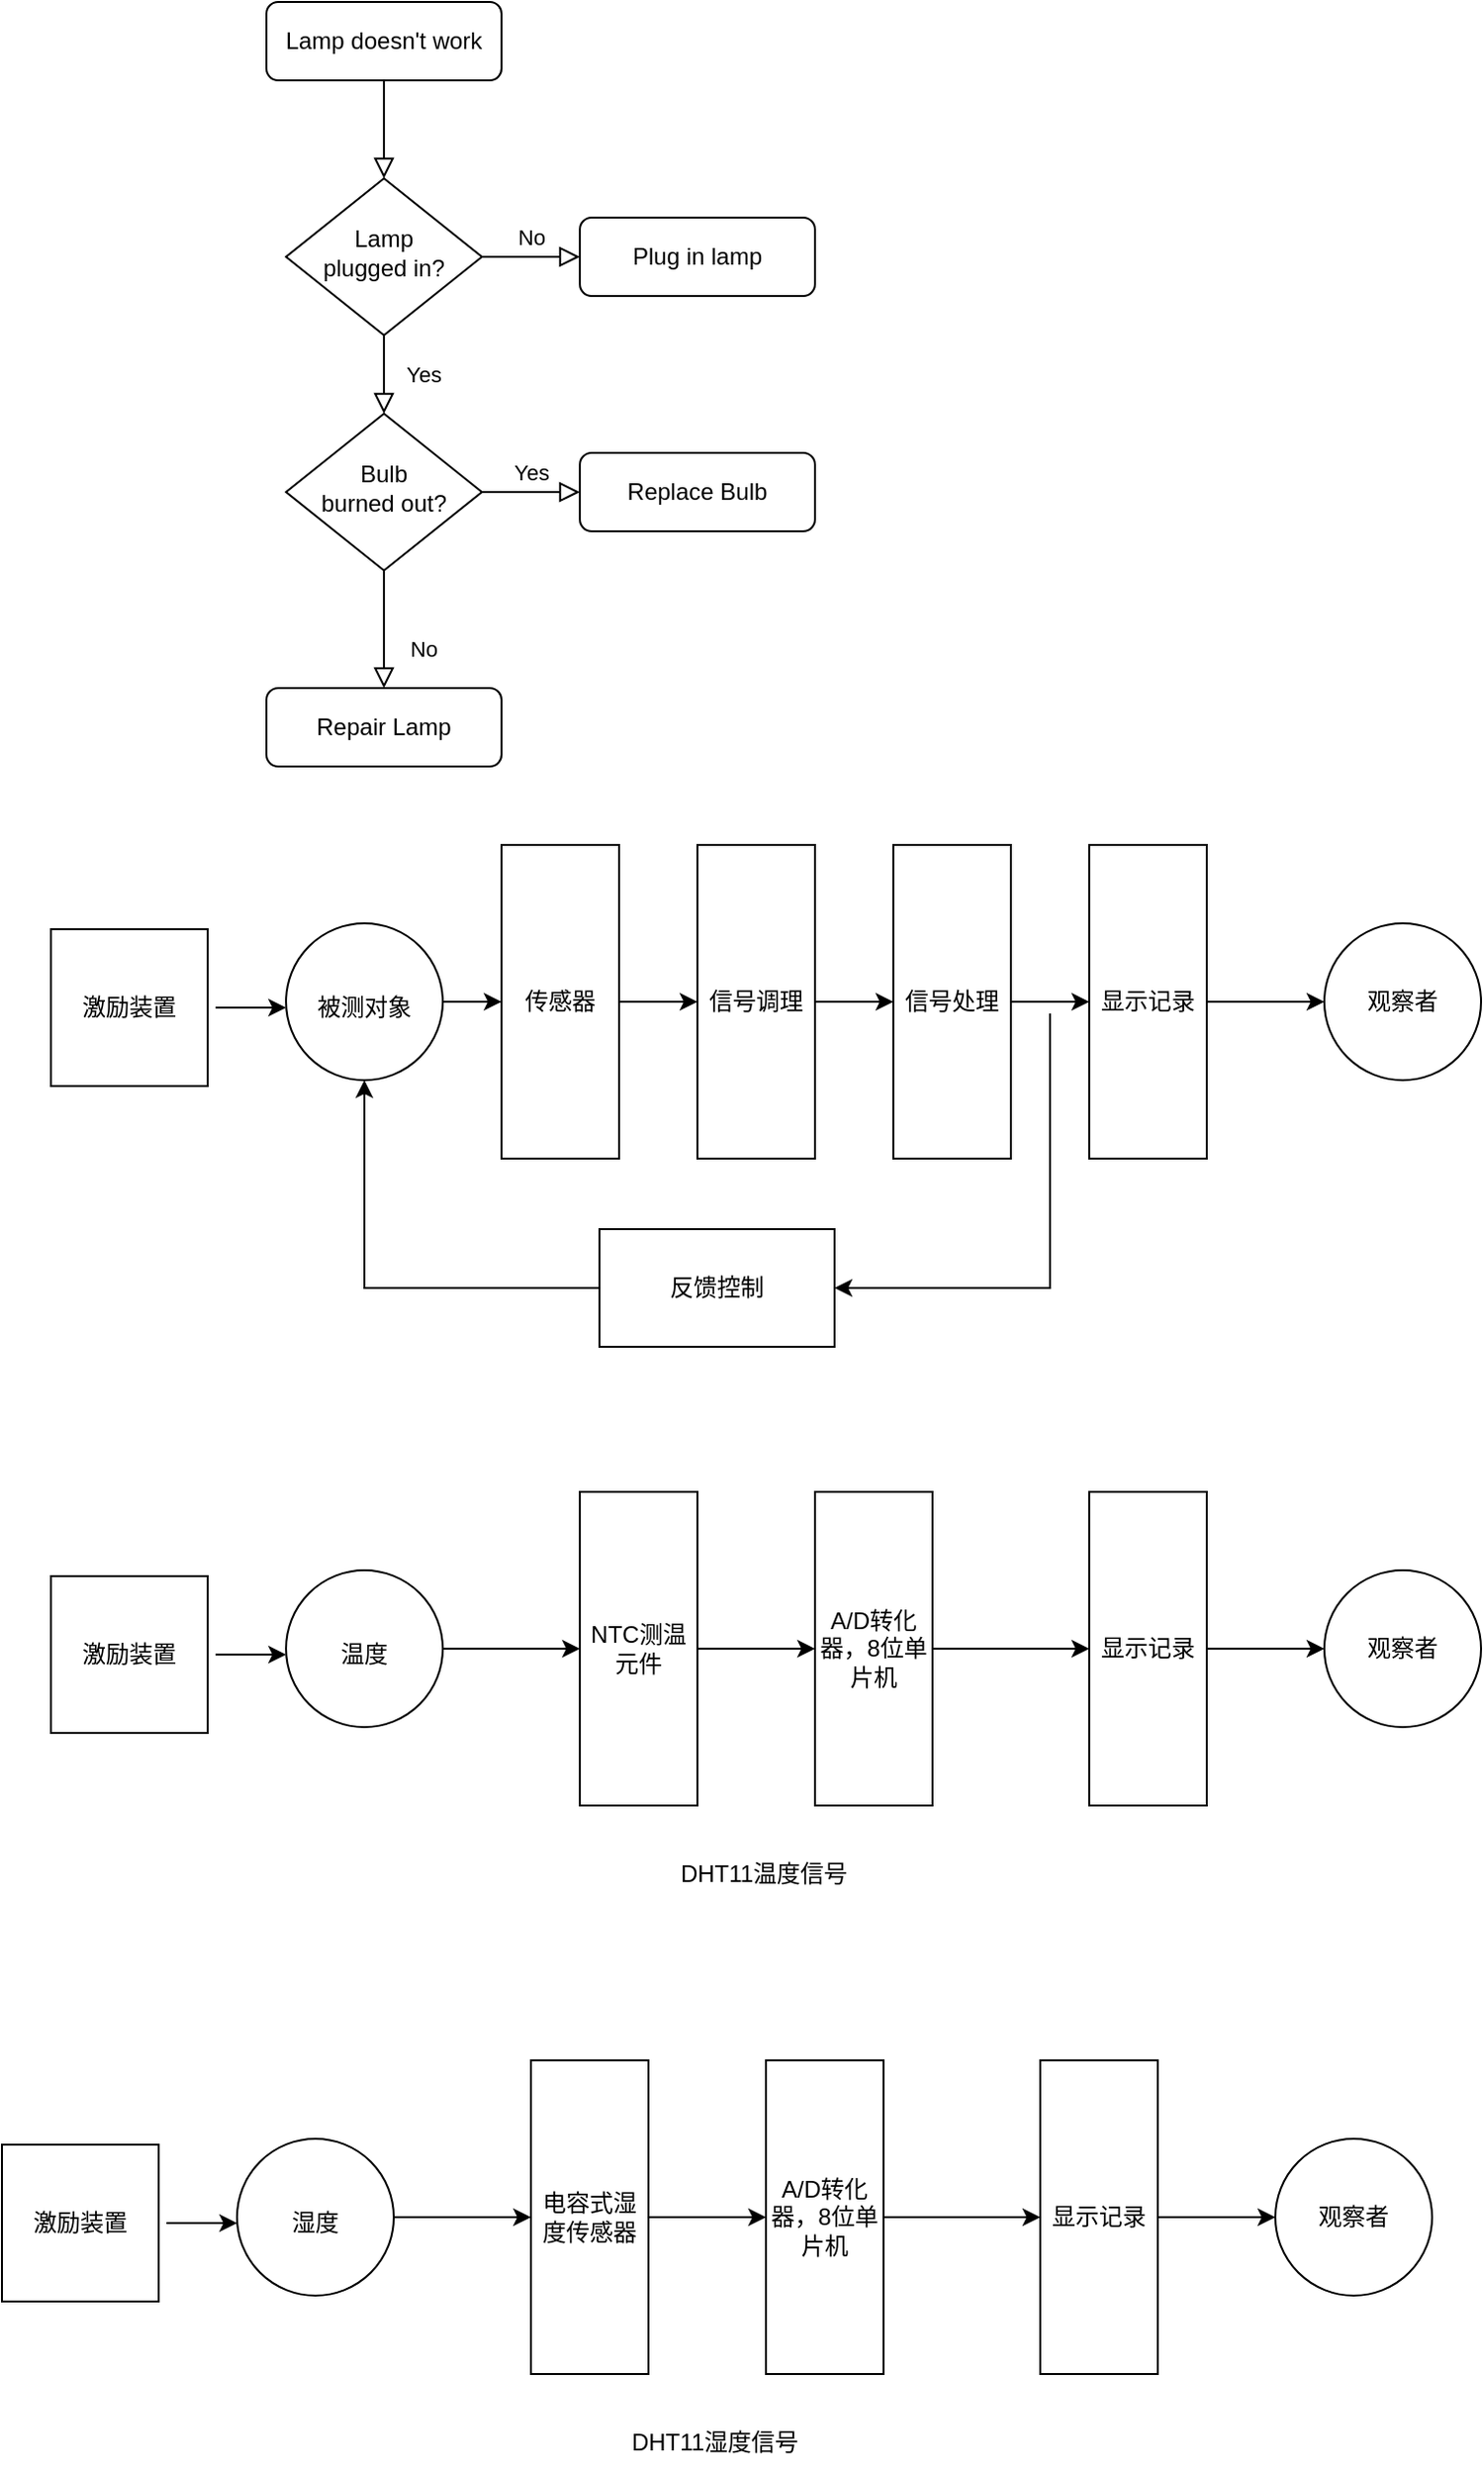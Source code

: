 <mxfile version="21.3.5" type="github">
  <diagram id="C5RBs43oDa-KdzZeNtuy" name="Page-1">
    <mxGraphModel dx="1008" dy="627" grid="1" gridSize="10" guides="1" tooltips="1" connect="1" arrows="1" fold="1" page="1" pageScale="1" pageWidth="827" pageHeight="1169" math="0" shadow="0">
      <root>
        <mxCell id="WIyWlLk6GJQsqaUBKTNV-0" />
        <mxCell id="WIyWlLk6GJQsqaUBKTNV-1" parent="WIyWlLk6GJQsqaUBKTNV-0" />
        <mxCell id="WIyWlLk6GJQsqaUBKTNV-2" value="" style="rounded=0;html=1;jettySize=auto;orthogonalLoop=1;fontSize=11;endArrow=block;endFill=0;endSize=8;strokeWidth=1;shadow=0;labelBackgroundColor=none;edgeStyle=orthogonalEdgeStyle;" parent="WIyWlLk6GJQsqaUBKTNV-1" source="WIyWlLk6GJQsqaUBKTNV-3" target="WIyWlLk6GJQsqaUBKTNV-6" edge="1">
          <mxGeometry relative="1" as="geometry" />
        </mxCell>
        <mxCell id="WIyWlLk6GJQsqaUBKTNV-3" value="Lamp doesn&#39;t work" style="rounded=1;whiteSpace=wrap;html=1;fontSize=12;glass=0;strokeWidth=1;shadow=0;" parent="WIyWlLk6GJQsqaUBKTNV-1" vertex="1">
          <mxGeometry x="160" y="80" width="120" height="40" as="geometry" />
        </mxCell>
        <mxCell id="WIyWlLk6GJQsqaUBKTNV-4" value="Yes" style="rounded=0;html=1;jettySize=auto;orthogonalLoop=1;fontSize=11;endArrow=block;endFill=0;endSize=8;strokeWidth=1;shadow=0;labelBackgroundColor=none;edgeStyle=orthogonalEdgeStyle;" parent="WIyWlLk6GJQsqaUBKTNV-1" source="WIyWlLk6GJQsqaUBKTNV-6" target="WIyWlLk6GJQsqaUBKTNV-10" edge="1">
          <mxGeometry y="20" relative="1" as="geometry">
            <mxPoint as="offset" />
          </mxGeometry>
        </mxCell>
        <mxCell id="WIyWlLk6GJQsqaUBKTNV-5" value="No" style="edgeStyle=orthogonalEdgeStyle;rounded=0;html=1;jettySize=auto;orthogonalLoop=1;fontSize=11;endArrow=block;endFill=0;endSize=8;strokeWidth=1;shadow=0;labelBackgroundColor=none;" parent="WIyWlLk6GJQsqaUBKTNV-1" source="WIyWlLk6GJQsqaUBKTNV-6" target="WIyWlLk6GJQsqaUBKTNV-7" edge="1">
          <mxGeometry y="10" relative="1" as="geometry">
            <mxPoint as="offset" />
          </mxGeometry>
        </mxCell>
        <mxCell id="WIyWlLk6GJQsqaUBKTNV-6" value="Lamp&lt;br&gt;plugged in?" style="rhombus;whiteSpace=wrap;html=1;shadow=0;fontFamily=Helvetica;fontSize=12;align=center;strokeWidth=1;spacing=6;spacingTop=-4;" parent="WIyWlLk6GJQsqaUBKTNV-1" vertex="1">
          <mxGeometry x="170" y="170" width="100" height="80" as="geometry" />
        </mxCell>
        <mxCell id="WIyWlLk6GJQsqaUBKTNV-7" value="Plug in lamp" style="rounded=1;whiteSpace=wrap;html=1;fontSize=12;glass=0;strokeWidth=1;shadow=0;" parent="WIyWlLk6GJQsqaUBKTNV-1" vertex="1">
          <mxGeometry x="320" y="190" width="120" height="40" as="geometry" />
        </mxCell>
        <mxCell id="WIyWlLk6GJQsqaUBKTNV-8" value="No" style="rounded=0;html=1;jettySize=auto;orthogonalLoop=1;fontSize=11;endArrow=block;endFill=0;endSize=8;strokeWidth=1;shadow=0;labelBackgroundColor=none;edgeStyle=orthogonalEdgeStyle;" parent="WIyWlLk6GJQsqaUBKTNV-1" source="WIyWlLk6GJQsqaUBKTNV-10" target="WIyWlLk6GJQsqaUBKTNV-11" edge="1">
          <mxGeometry x="0.333" y="20" relative="1" as="geometry">
            <mxPoint as="offset" />
          </mxGeometry>
        </mxCell>
        <mxCell id="WIyWlLk6GJQsqaUBKTNV-9" value="Yes" style="edgeStyle=orthogonalEdgeStyle;rounded=0;html=1;jettySize=auto;orthogonalLoop=1;fontSize=11;endArrow=block;endFill=0;endSize=8;strokeWidth=1;shadow=0;labelBackgroundColor=none;" parent="WIyWlLk6GJQsqaUBKTNV-1" source="WIyWlLk6GJQsqaUBKTNV-10" target="WIyWlLk6GJQsqaUBKTNV-12" edge="1">
          <mxGeometry y="10" relative="1" as="geometry">
            <mxPoint as="offset" />
          </mxGeometry>
        </mxCell>
        <mxCell id="WIyWlLk6GJQsqaUBKTNV-10" value="Bulb&lt;br&gt;burned out?" style="rhombus;whiteSpace=wrap;html=1;shadow=0;fontFamily=Helvetica;fontSize=12;align=center;strokeWidth=1;spacing=6;spacingTop=-4;" parent="WIyWlLk6GJQsqaUBKTNV-1" vertex="1">
          <mxGeometry x="170" y="290" width="100" height="80" as="geometry" />
        </mxCell>
        <mxCell id="WIyWlLk6GJQsqaUBKTNV-11" value="Repair Lamp" style="rounded=1;whiteSpace=wrap;html=1;fontSize=12;glass=0;strokeWidth=1;shadow=0;" parent="WIyWlLk6GJQsqaUBKTNV-1" vertex="1">
          <mxGeometry x="160" y="430" width="120" height="40" as="geometry" />
        </mxCell>
        <mxCell id="WIyWlLk6GJQsqaUBKTNV-12" value="Replace Bulb" style="rounded=1;whiteSpace=wrap;html=1;fontSize=12;glass=0;strokeWidth=1;shadow=0;" parent="WIyWlLk6GJQsqaUBKTNV-1" vertex="1">
          <mxGeometry x="320" y="310" width="120" height="40" as="geometry" />
        </mxCell>
        <mxCell id="-HxbZMImdyqd8_ke8Tiw-6" value="" style="endArrow=classic;html=1;rounded=0;exitX=1;exitY=0.5;exitDx=0;exitDy=0;" edge="1" parent="WIyWlLk6GJQsqaUBKTNV-1">
          <mxGeometry width="50" height="50" relative="1" as="geometry">
            <mxPoint x="134" y="593" as="sourcePoint" />
            <mxPoint x="170" y="593" as="targetPoint" />
          </mxGeometry>
        </mxCell>
        <mxCell id="-HxbZMImdyqd8_ke8Tiw-7" value="" style="ellipse;whiteSpace=wrap;html=1;aspect=fixed;" vertex="1" parent="WIyWlLk6GJQsqaUBKTNV-1">
          <mxGeometry x="170" y="550" width="80" height="80" as="geometry" />
        </mxCell>
        <mxCell id="-HxbZMImdyqd8_ke8Tiw-8" value="被测对象" style="text;html=1;strokeColor=none;fillColor=none;align=center;verticalAlign=middle;whiteSpace=wrap;rounded=0;" vertex="1" parent="WIyWlLk6GJQsqaUBKTNV-1">
          <mxGeometry x="180" y="578" width="60" height="30" as="geometry" />
        </mxCell>
        <mxCell id="-HxbZMImdyqd8_ke8Tiw-11" value="激励装置" style="whiteSpace=wrap;html=1;aspect=fixed;" vertex="1" parent="WIyWlLk6GJQsqaUBKTNV-1">
          <mxGeometry x="50" y="553" width="80" height="80" as="geometry" />
        </mxCell>
        <mxCell id="-HxbZMImdyqd8_ke8Tiw-12" value="传感器" style="rounded=0;whiteSpace=wrap;html=1;" vertex="1" parent="WIyWlLk6GJQsqaUBKTNV-1">
          <mxGeometry x="280" y="510" width="60" height="160" as="geometry" />
        </mxCell>
        <mxCell id="-HxbZMImdyqd8_ke8Tiw-13" value="" style="endArrow=classic;html=1;rounded=0;exitX=1;exitY=0.5;exitDx=0;exitDy=0;entryX=0;entryY=0.5;entryDx=0;entryDy=0;" edge="1" parent="WIyWlLk6GJQsqaUBKTNV-1" source="-HxbZMImdyqd8_ke8Tiw-7" target="-HxbZMImdyqd8_ke8Tiw-12">
          <mxGeometry width="50" height="50" relative="1" as="geometry">
            <mxPoint x="400" y="516" as="sourcePoint" />
            <mxPoint x="450" y="466" as="targetPoint" />
          </mxGeometry>
        </mxCell>
        <mxCell id="-HxbZMImdyqd8_ke8Tiw-20" value="信号调理" style="rounded=0;whiteSpace=wrap;html=1;" vertex="1" parent="WIyWlLk6GJQsqaUBKTNV-1">
          <mxGeometry x="380" y="510" width="60" height="160" as="geometry" />
        </mxCell>
        <mxCell id="-HxbZMImdyqd8_ke8Tiw-21" value="信号处理" style="rounded=0;whiteSpace=wrap;html=1;" vertex="1" parent="WIyWlLk6GJQsqaUBKTNV-1">
          <mxGeometry x="480" y="510" width="60" height="160" as="geometry" />
        </mxCell>
        <mxCell id="-HxbZMImdyqd8_ke8Tiw-22" value="显示记录" style="rounded=0;whiteSpace=wrap;html=1;" vertex="1" parent="WIyWlLk6GJQsqaUBKTNV-1">
          <mxGeometry x="580" y="510" width="60" height="160" as="geometry" />
        </mxCell>
        <mxCell id="-HxbZMImdyqd8_ke8Tiw-23" value="观察者" style="ellipse;whiteSpace=wrap;html=1;aspect=fixed;" vertex="1" parent="WIyWlLk6GJQsqaUBKTNV-1">
          <mxGeometry x="700" y="550" width="80" height="80" as="geometry" />
        </mxCell>
        <mxCell id="-HxbZMImdyqd8_ke8Tiw-24" value="" style="endArrow=classic;html=1;rounded=0;exitX=1;exitY=0.5;exitDx=0;exitDy=0;entryX=0;entryY=0.5;entryDx=0;entryDy=0;" edge="1" parent="WIyWlLk6GJQsqaUBKTNV-1" source="-HxbZMImdyqd8_ke8Tiw-12" target="-HxbZMImdyqd8_ke8Tiw-20">
          <mxGeometry width="50" height="50" relative="1" as="geometry">
            <mxPoint x="400" y="516" as="sourcePoint" />
            <mxPoint x="450" y="466" as="targetPoint" />
          </mxGeometry>
        </mxCell>
        <mxCell id="-HxbZMImdyqd8_ke8Tiw-25" value="" style="endArrow=classic;html=1;rounded=0;exitX=1;exitY=0.5;exitDx=0;exitDy=0;entryX=0;entryY=0.5;entryDx=0;entryDy=0;" edge="1" parent="WIyWlLk6GJQsqaUBKTNV-1" source="-HxbZMImdyqd8_ke8Tiw-20" target="-HxbZMImdyqd8_ke8Tiw-21">
          <mxGeometry width="50" height="50" relative="1" as="geometry">
            <mxPoint x="400" y="516" as="sourcePoint" />
            <mxPoint x="450" y="466" as="targetPoint" />
          </mxGeometry>
        </mxCell>
        <mxCell id="-HxbZMImdyqd8_ke8Tiw-26" value="" style="endArrow=classic;html=1;rounded=0;exitX=1;exitY=0.5;exitDx=0;exitDy=0;entryX=0;entryY=0.5;entryDx=0;entryDy=0;" edge="1" parent="WIyWlLk6GJQsqaUBKTNV-1" source="-HxbZMImdyqd8_ke8Tiw-21" target="-HxbZMImdyqd8_ke8Tiw-22">
          <mxGeometry width="50" height="50" relative="1" as="geometry">
            <mxPoint x="400" y="516" as="sourcePoint" />
            <mxPoint x="450" y="466" as="targetPoint" />
          </mxGeometry>
        </mxCell>
        <mxCell id="-HxbZMImdyqd8_ke8Tiw-28" value="" style="endArrow=classic;html=1;rounded=0;exitX=1;exitY=0.5;exitDx=0;exitDy=0;entryX=0;entryY=0.5;entryDx=0;entryDy=0;" edge="1" parent="WIyWlLk6GJQsqaUBKTNV-1" source="-HxbZMImdyqd8_ke8Tiw-22" target="-HxbZMImdyqd8_ke8Tiw-23">
          <mxGeometry width="50" height="50" relative="1" as="geometry">
            <mxPoint x="670" y="486" as="sourcePoint" />
            <mxPoint x="720" y="436" as="targetPoint" />
          </mxGeometry>
        </mxCell>
        <mxCell id="-HxbZMImdyqd8_ke8Tiw-29" value="" style="endArrow=classic;html=1;rounded=0;" edge="1" parent="WIyWlLk6GJQsqaUBKTNV-1" target="-HxbZMImdyqd8_ke8Tiw-30">
          <mxGeometry width="50" height="50" relative="1" as="geometry">
            <mxPoint x="560" y="596" as="sourcePoint" />
            <mxPoint x="680" y="866" as="targetPoint" />
            <Array as="points">
              <mxPoint x="560" y="736" />
            </Array>
          </mxGeometry>
        </mxCell>
        <mxCell id="-HxbZMImdyqd8_ke8Tiw-30" value="反馈控制" style="rounded=0;whiteSpace=wrap;html=1;" vertex="1" parent="WIyWlLk6GJQsqaUBKTNV-1">
          <mxGeometry x="330" y="706" width="120" height="60" as="geometry" />
        </mxCell>
        <mxCell id="-HxbZMImdyqd8_ke8Tiw-31" style="edgeStyle=orthogonalEdgeStyle;rounded=0;orthogonalLoop=1;jettySize=auto;html=1;exitX=0.5;exitY=1;exitDx=0;exitDy=0;" edge="1" parent="WIyWlLk6GJQsqaUBKTNV-1" source="-HxbZMImdyqd8_ke8Tiw-30" target="-HxbZMImdyqd8_ke8Tiw-30">
          <mxGeometry relative="1" as="geometry" />
        </mxCell>
        <mxCell id="-HxbZMImdyqd8_ke8Tiw-33" value="" style="endArrow=classic;html=1;rounded=0;exitX=0;exitY=0.5;exitDx=0;exitDy=0;entryX=0.5;entryY=1;entryDx=0;entryDy=0;" edge="1" parent="WIyWlLk6GJQsqaUBKTNV-1" source="-HxbZMImdyqd8_ke8Tiw-30" target="-HxbZMImdyqd8_ke8Tiw-7">
          <mxGeometry width="50" height="50" relative="1" as="geometry">
            <mxPoint x="400" y="816" as="sourcePoint" />
            <mxPoint x="450" y="766" as="targetPoint" />
            <Array as="points">
              <mxPoint x="210" y="736" />
            </Array>
          </mxGeometry>
        </mxCell>
        <mxCell id="-HxbZMImdyqd8_ke8Tiw-34" value="" style="endArrow=classic;html=1;rounded=0;exitX=1;exitY=0.5;exitDx=0;exitDy=0;" edge="1" parent="WIyWlLk6GJQsqaUBKTNV-1">
          <mxGeometry width="50" height="50" relative="1" as="geometry">
            <mxPoint x="134" y="923" as="sourcePoint" />
            <mxPoint x="170" y="923" as="targetPoint" />
          </mxGeometry>
        </mxCell>
        <mxCell id="-HxbZMImdyqd8_ke8Tiw-35" value="" style="ellipse;whiteSpace=wrap;html=1;aspect=fixed;" vertex="1" parent="WIyWlLk6GJQsqaUBKTNV-1">
          <mxGeometry x="170" y="880" width="80" height="80" as="geometry" />
        </mxCell>
        <mxCell id="-HxbZMImdyqd8_ke8Tiw-36" value="温度" style="text;html=1;strokeColor=none;fillColor=none;align=center;verticalAlign=middle;whiteSpace=wrap;rounded=0;" vertex="1" parent="WIyWlLk6GJQsqaUBKTNV-1">
          <mxGeometry x="180" y="908" width="60" height="30" as="geometry" />
        </mxCell>
        <mxCell id="-HxbZMImdyqd8_ke8Tiw-37" value="激励装置" style="whiteSpace=wrap;html=1;aspect=fixed;" vertex="1" parent="WIyWlLk6GJQsqaUBKTNV-1">
          <mxGeometry x="50" y="883" width="80" height="80" as="geometry" />
        </mxCell>
        <mxCell id="-HxbZMImdyqd8_ke8Tiw-38" value="NTC测温元件" style="rounded=0;whiteSpace=wrap;html=1;" vertex="1" parent="WIyWlLk6GJQsqaUBKTNV-1">
          <mxGeometry x="320" y="840" width="60" height="160" as="geometry" />
        </mxCell>
        <mxCell id="-HxbZMImdyqd8_ke8Tiw-39" value="" style="endArrow=classic;html=1;rounded=0;exitX=1;exitY=0.5;exitDx=0;exitDy=0;entryX=0;entryY=0.5;entryDx=0;entryDy=0;" edge="1" parent="WIyWlLk6GJQsqaUBKTNV-1" source="-HxbZMImdyqd8_ke8Tiw-35" target="-HxbZMImdyqd8_ke8Tiw-38">
          <mxGeometry width="50" height="50" relative="1" as="geometry">
            <mxPoint x="400" y="846" as="sourcePoint" />
            <mxPoint x="450" y="796" as="targetPoint" />
          </mxGeometry>
        </mxCell>
        <mxCell id="-HxbZMImdyqd8_ke8Tiw-41" value="A/D转化器，8位单片机" style="rounded=0;whiteSpace=wrap;html=1;" vertex="1" parent="WIyWlLk6GJQsqaUBKTNV-1">
          <mxGeometry x="440" y="840" width="60" height="160" as="geometry" />
        </mxCell>
        <mxCell id="-HxbZMImdyqd8_ke8Tiw-42" value="显示记录" style="rounded=0;whiteSpace=wrap;html=1;" vertex="1" parent="WIyWlLk6GJQsqaUBKTNV-1">
          <mxGeometry x="580" y="840" width="60" height="160" as="geometry" />
        </mxCell>
        <mxCell id="-HxbZMImdyqd8_ke8Tiw-43" value="观察者" style="ellipse;whiteSpace=wrap;html=1;aspect=fixed;" vertex="1" parent="WIyWlLk6GJQsqaUBKTNV-1">
          <mxGeometry x="700" y="880" width="80" height="80" as="geometry" />
        </mxCell>
        <mxCell id="-HxbZMImdyqd8_ke8Tiw-45" value="" style="endArrow=classic;html=1;rounded=0;exitX=1;exitY=0.5;exitDx=0;exitDy=0;entryX=0;entryY=0.5;entryDx=0;entryDy=0;" edge="1" parent="WIyWlLk6GJQsqaUBKTNV-1" source="-HxbZMImdyqd8_ke8Tiw-38" target="-HxbZMImdyqd8_ke8Tiw-41">
          <mxGeometry width="50" height="50" relative="1" as="geometry">
            <mxPoint x="440" y="920" as="sourcePoint" />
            <mxPoint x="450" y="796" as="targetPoint" />
          </mxGeometry>
        </mxCell>
        <mxCell id="-HxbZMImdyqd8_ke8Tiw-46" value="" style="endArrow=classic;html=1;rounded=0;exitX=1;exitY=0.5;exitDx=0;exitDy=0;entryX=0;entryY=0.5;entryDx=0;entryDy=0;" edge="1" parent="WIyWlLk6GJQsqaUBKTNV-1" source="-HxbZMImdyqd8_ke8Tiw-41" target="-HxbZMImdyqd8_ke8Tiw-42">
          <mxGeometry width="50" height="50" relative="1" as="geometry">
            <mxPoint x="400" y="846" as="sourcePoint" />
            <mxPoint x="450" y="796" as="targetPoint" />
          </mxGeometry>
        </mxCell>
        <mxCell id="-HxbZMImdyqd8_ke8Tiw-47" value="" style="endArrow=classic;html=1;rounded=0;exitX=1;exitY=0.5;exitDx=0;exitDy=0;entryX=0;entryY=0.5;entryDx=0;entryDy=0;" edge="1" parent="WIyWlLk6GJQsqaUBKTNV-1" source="-HxbZMImdyqd8_ke8Tiw-42" target="-HxbZMImdyqd8_ke8Tiw-43">
          <mxGeometry width="50" height="50" relative="1" as="geometry">
            <mxPoint x="670" y="816" as="sourcePoint" />
            <mxPoint x="720" y="766" as="targetPoint" />
          </mxGeometry>
        </mxCell>
        <mxCell id="-HxbZMImdyqd8_ke8Tiw-50" style="edgeStyle=orthogonalEdgeStyle;rounded=0;orthogonalLoop=1;jettySize=auto;html=1;exitX=0.5;exitY=1;exitDx=0;exitDy=0;" edge="1" parent="WIyWlLk6GJQsqaUBKTNV-1">
          <mxGeometry relative="1" as="geometry">
            <mxPoint x="390" y="1096" as="sourcePoint" />
            <mxPoint x="390" y="1096" as="targetPoint" />
          </mxGeometry>
        </mxCell>
        <mxCell id="-HxbZMImdyqd8_ke8Tiw-52" value="DHT11温度信号" style="text;html=1;strokeColor=none;fillColor=none;align=center;verticalAlign=middle;whiteSpace=wrap;rounded=0;" vertex="1" parent="WIyWlLk6GJQsqaUBKTNV-1">
          <mxGeometry x="354" y="1020" width="120" height="30" as="geometry" />
        </mxCell>
        <mxCell id="-HxbZMImdyqd8_ke8Tiw-53" value="" style="endArrow=classic;html=1;rounded=0;exitX=1;exitY=0.5;exitDx=0;exitDy=0;" edge="1" parent="WIyWlLk6GJQsqaUBKTNV-1">
          <mxGeometry width="50" height="50" relative="1" as="geometry">
            <mxPoint x="109" y="1213" as="sourcePoint" />
            <mxPoint x="145" y="1213" as="targetPoint" />
          </mxGeometry>
        </mxCell>
        <mxCell id="-HxbZMImdyqd8_ke8Tiw-54" value="" style="ellipse;whiteSpace=wrap;html=1;aspect=fixed;" vertex="1" parent="WIyWlLk6GJQsqaUBKTNV-1">
          <mxGeometry x="145" y="1170" width="80" height="80" as="geometry" />
        </mxCell>
        <mxCell id="-HxbZMImdyqd8_ke8Tiw-55" value="湿度" style="text;html=1;strokeColor=none;fillColor=none;align=center;verticalAlign=middle;whiteSpace=wrap;rounded=0;" vertex="1" parent="WIyWlLk6GJQsqaUBKTNV-1">
          <mxGeometry x="155" y="1198" width="60" height="30" as="geometry" />
        </mxCell>
        <mxCell id="-HxbZMImdyqd8_ke8Tiw-56" value="激励装置" style="whiteSpace=wrap;html=1;aspect=fixed;" vertex="1" parent="WIyWlLk6GJQsqaUBKTNV-1">
          <mxGeometry x="25" y="1173" width="80" height="80" as="geometry" />
        </mxCell>
        <mxCell id="-HxbZMImdyqd8_ke8Tiw-57" value="电容式湿度传感器" style="rounded=0;whiteSpace=wrap;html=1;" vertex="1" parent="WIyWlLk6GJQsqaUBKTNV-1">
          <mxGeometry x="295" y="1130" width="60" height="160" as="geometry" />
        </mxCell>
        <mxCell id="-HxbZMImdyqd8_ke8Tiw-58" value="" style="endArrow=classic;html=1;rounded=0;exitX=1;exitY=0.5;exitDx=0;exitDy=0;entryX=0;entryY=0.5;entryDx=0;entryDy=0;" edge="1" parent="WIyWlLk6GJQsqaUBKTNV-1" source="-HxbZMImdyqd8_ke8Tiw-54" target="-HxbZMImdyqd8_ke8Tiw-57">
          <mxGeometry width="50" height="50" relative="1" as="geometry">
            <mxPoint x="375" y="1136" as="sourcePoint" />
            <mxPoint x="425" y="1086" as="targetPoint" />
          </mxGeometry>
        </mxCell>
        <mxCell id="-HxbZMImdyqd8_ke8Tiw-59" value="A/D转化器，8位单片机" style="rounded=0;whiteSpace=wrap;html=1;" vertex="1" parent="WIyWlLk6GJQsqaUBKTNV-1">
          <mxGeometry x="415" y="1130" width="60" height="160" as="geometry" />
        </mxCell>
        <mxCell id="-HxbZMImdyqd8_ke8Tiw-60" value="显示记录" style="rounded=0;whiteSpace=wrap;html=1;" vertex="1" parent="WIyWlLk6GJQsqaUBKTNV-1">
          <mxGeometry x="555" y="1130" width="60" height="160" as="geometry" />
        </mxCell>
        <mxCell id="-HxbZMImdyqd8_ke8Tiw-61" value="观察者" style="ellipse;whiteSpace=wrap;html=1;aspect=fixed;" vertex="1" parent="WIyWlLk6GJQsqaUBKTNV-1">
          <mxGeometry x="675" y="1170" width="80" height="80" as="geometry" />
        </mxCell>
        <mxCell id="-HxbZMImdyqd8_ke8Tiw-62" value="" style="endArrow=classic;html=1;rounded=0;exitX=1;exitY=0.5;exitDx=0;exitDy=0;entryX=0;entryY=0.5;entryDx=0;entryDy=0;" edge="1" parent="WIyWlLk6GJQsqaUBKTNV-1" source="-HxbZMImdyqd8_ke8Tiw-57" target="-HxbZMImdyqd8_ke8Tiw-59">
          <mxGeometry width="50" height="50" relative="1" as="geometry">
            <mxPoint x="415" y="1210" as="sourcePoint" />
            <mxPoint x="425" y="1086" as="targetPoint" />
          </mxGeometry>
        </mxCell>
        <mxCell id="-HxbZMImdyqd8_ke8Tiw-63" value="" style="endArrow=classic;html=1;rounded=0;exitX=1;exitY=0.5;exitDx=0;exitDy=0;entryX=0;entryY=0.5;entryDx=0;entryDy=0;" edge="1" parent="WIyWlLk6GJQsqaUBKTNV-1" source="-HxbZMImdyqd8_ke8Tiw-59" target="-HxbZMImdyqd8_ke8Tiw-60">
          <mxGeometry width="50" height="50" relative="1" as="geometry">
            <mxPoint x="375" y="1136" as="sourcePoint" />
            <mxPoint x="425" y="1086" as="targetPoint" />
          </mxGeometry>
        </mxCell>
        <mxCell id="-HxbZMImdyqd8_ke8Tiw-64" value="" style="endArrow=classic;html=1;rounded=0;exitX=1;exitY=0.5;exitDx=0;exitDy=0;entryX=0;entryY=0.5;entryDx=0;entryDy=0;" edge="1" parent="WIyWlLk6GJQsqaUBKTNV-1" source="-HxbZMImdyqd8_ke8Tiw-60" target="-HxbZMImdyqd8_ke8Tiw-61">
          <mxGeometry width="50" height="50" relative="1" as="geometry">
            <mxPoint x="645" y="1106" as="sourcePoint" />
            <mxPoint x="695" y="1056" as="targetPoint" />
          </mxGeometry>
        </mxCell>
        <mxCell id="-HxbZMImdyqd8_ke8Tiw-65" value="DHT11湿度信号" style="text;html=1;strokeColor=none;fillColor=none;align=center;verticalAlign=middle;whiteSpace=wrap;rounded=0;" vertex="1" parent="WIyWlLk6GJQsqaUBKTNV-1">
          <mxGeometry x="329" y="1310" width="120" height="30" as="geometry" />
        </mxCell>
      </root>
    </mxGraphModel>
  </diagram>
</mxfile>
